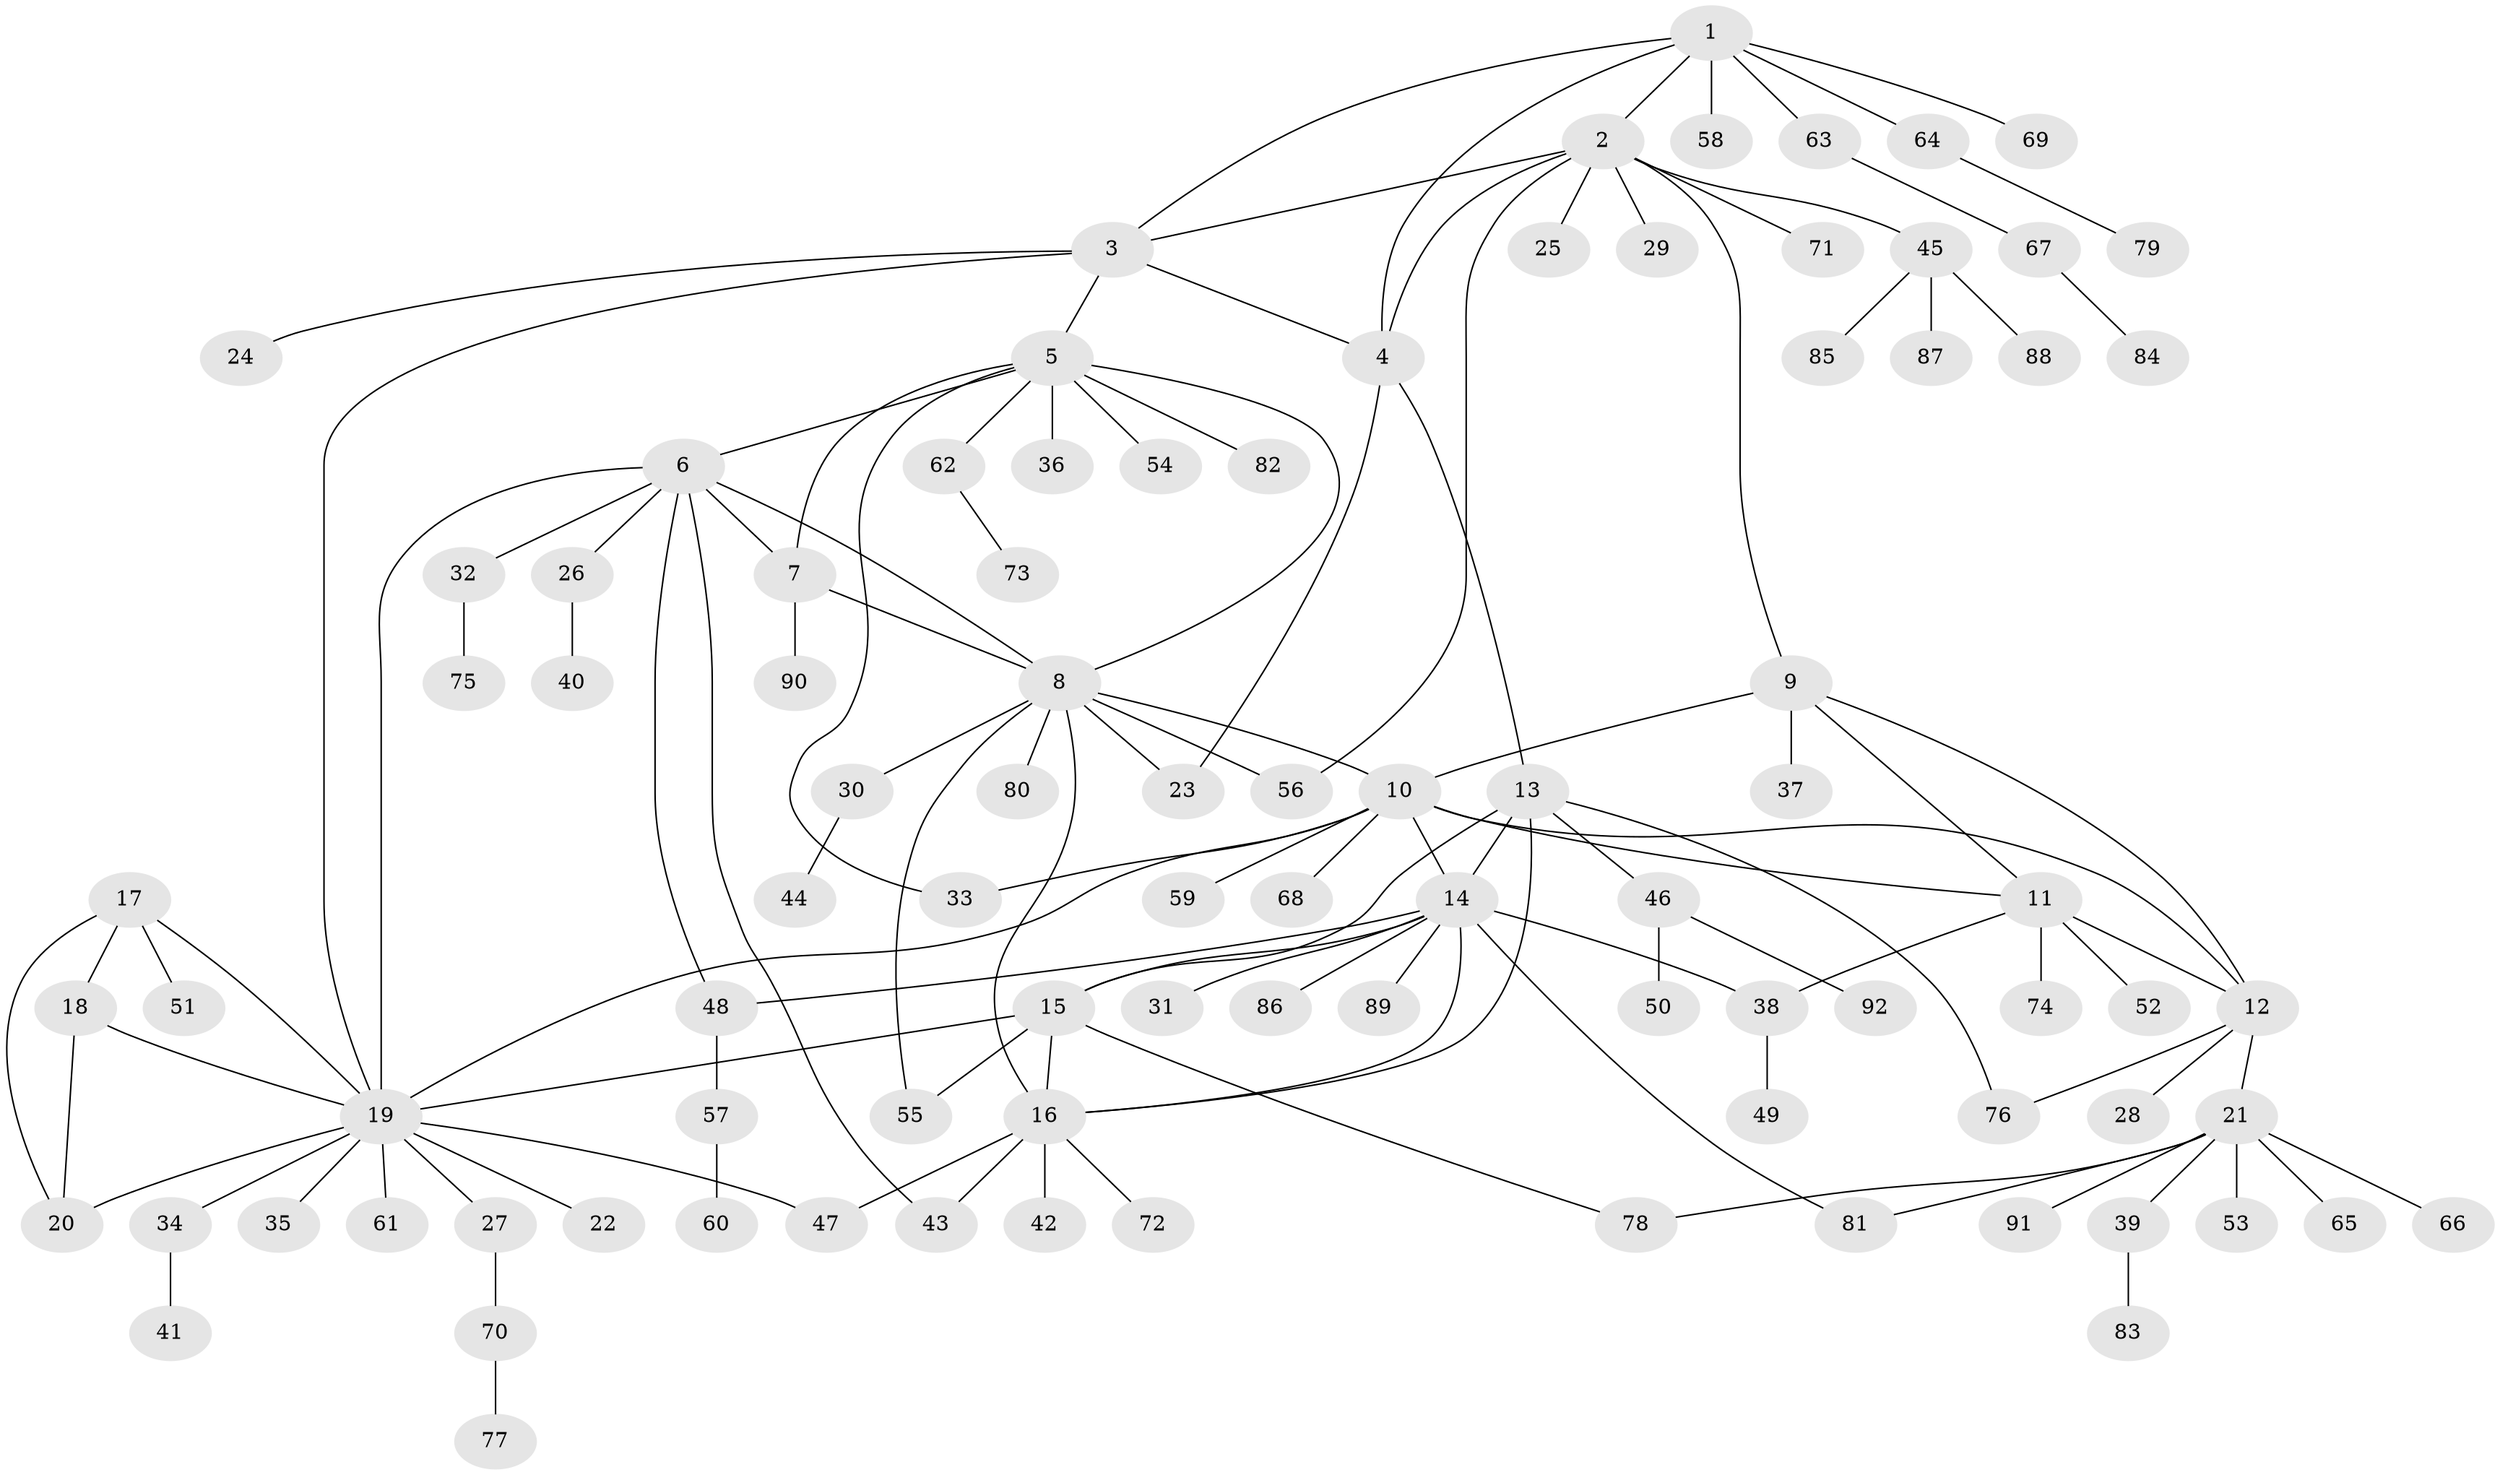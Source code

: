 // Generated by graph-tools (version 1.1) at 2025/37/03/09/25 02:37:29]
// undirected, 92 vertices, 123 edges
graph export_dot {
graph [start="1"]
  node [color=gray90,style=filled];
  1;
  2;
  3;
  4;
  5;
  6;
  7;
  8;
  9;
  10;
  11;
  12;
  13;
  14;
  15;
  16;
  17;
  18;
  19;
  20;
  21;
  22;
  23;
  24;
  25;
  26;
  27;
  28;
  29;
  30;
  31;
  32;
  33;
  34;
  35;
  36;
  37;
  38;
  39;
  40;
  41;
  42;
  43;
  44;
  45;
  46;
  47;
  48;
  49;
  50;
  51;
  52;
  53;
  54;
  55;
  56;
  57;
  58;
  59;
  60;
  61;
  62;
  63;
  64;
  65;
  66;
  67;
  68;
  69;
  70;
  71;
  72;
  73;
  74;
  75;
  76;
  77;
  78;
  79;
  80;
  81;
  82;
  83;
  84;
  85;
  86;
  87;
  88;
  89;
  90;
  91;
  92;
  1 -- 2;
  1 -- 3;
  1 -- 4;
  1 -- 58;
  1 -- 63;
  1 -- 64;
  1 -- 69;
  2 -- 3;
  2 -- 4;
  2 -- 9;
  2 -- 25;
  2 -- 29;
  2 -- 45;
  2 -- 56;
  2 -- 71;
  3 -- 4;
  3 -- 5;
  3 -- 19;
  3 -- 24;
  4 -- 13;
  4 -- 23;
  5 -- 6;
  5 -- 7;
  5 -- 8;
  5 -- 33;
  5 -- 36;
  5 -- 54;
  5 -- 62;
  5 -- 82;
  6 -- 7;
  6 -- 8;
  6 -- 19;
  6 -- 26;
  6 -- 32;
  6 -- 43;
  6 -- 48;
  7 -- 8;
  7 -- 90;
  8 -- 10;
  8 -- 16;
  8 -- 23;
  8 -- 30;
  8 -- 55;
  8 -- 56;
  8 -- 80;
  9 -- 10;
  9 -- 11;
  9 -- 12;
  9 -- 37;
  10 -- 11;
  10 -- 12;
  10 -- 14;
  10 -- 19;
  10 -- 33;
  10 -- 59;
  10 -- 68;
  11 -- 12;
  11 -- 38;
  11 -- 52;
  11 -- 74;
  12 -- 21;
  12 -- 28;
  12 -- 76;
  13 -- 14;
  13 -- 15;
  13 -- 16;
  13 -- 46;
  13 -- 76;
  14 -- 15;
  14 -- 16;
  14 -- 31;
  14 -- 38;
  14 -- 48;
  14 -- 81;
  14 -- 86;
  14 -- 89;
  15 -- 16;
  15 -- 19;
  15 -- 55;
  15 -- 78;
  16 -- 42;
  16 -- 43;
  16 -- 47;
  16 -- 72;
  17 -- 18;
  17 -- 19;
  17 -- 20;
  17 -- 51;
  18 -- 19;
  18 -- 20;
  19 -- 20;
  19 -- 22;
  19 -- 27;
  19 -- 34;
  19 -- 35;
  19 -- 47;
  19 -- 61;
  21 -- 39;
  21 -- 53;
  21 -- 65;
  21 -- 66;
  21 -- 78;
  21 -- 81;
  21 -- 91;
  26 -- 40;
  27 -- 70;
  30 -- 44;
  32 -- 75;
  34 -- 41;
  38 -- 49;
  39 -- 83;
  45 -- 85;
  45 -- 87;
  45 -- 88;
  46 -- 50;
  46 -- 92;
  48 -- 57;
  57 -- 60;
  62 -- 73;
  63 -- 67;
  64 -- 79;
  67 -- 84;
  70 -- 77;
}
